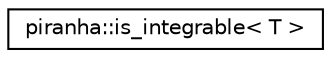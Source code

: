 digraph "Graphical Class Hierarchy"
{
  edge [fontname="Helvetica",fontsize="10",labelfontname="Helvetica",labelfontsize="10"];
  node [fontname="Helvetica",fontsize="10",shape=record];
  rankdir="LR";
  Node0 [label="piranha::is_integrable\< T \>",height=0.2,width=0.4,color="black", fillcolor="white", style="filled",URL="$classpiranha_1_1is__integrable.html",tooltip="Type trait for integrable types. "];
}
